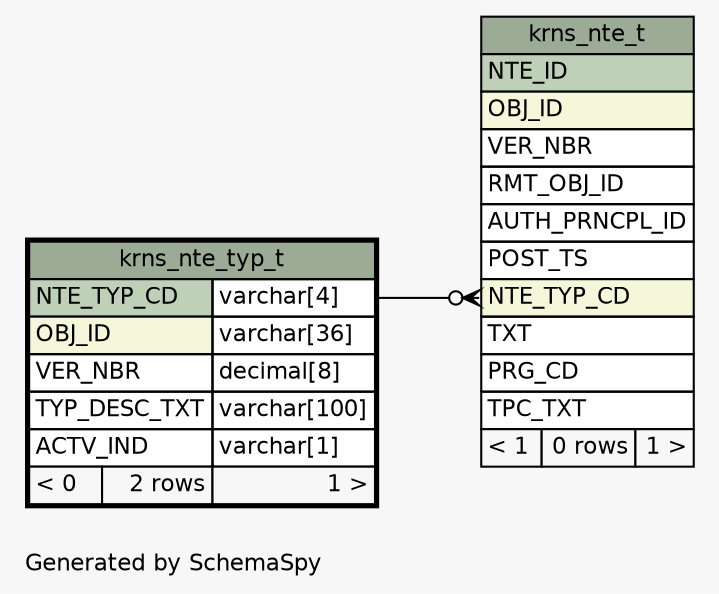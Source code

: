 // dot 2.28.0 on Mac OS X 10.7.2
// SchemaSpy rev 590
digraph "oneDegreeRelationshipsDiagram" {
  graph [
    rankdir="RL"
    bgcolor="#f7f7f7"
    label="\nGenerated by SchemaSpy"
    labeljust="l"
    nodesep="0.18"
    ranksep="0.46"
    fontname="Helvetica"
    fontsize="11"
  ];
  node [
    fontname="Helvetica"
    fontsize="11"
    shape="plaintext"
  ];
  edge [
    arrowsize="0.8"
  ];
  "krns_nte_t":"NTE_TYP_CD":w -> "krns_nte_typ_t":"NTE_TYP_CD.type":e [arrowhead=none dir=back arrowtail=crowodot];
  "krns_nte_t" [
    label=<
    <TABLE BORDER="0" CELLBORDER="1" CELLSPACING="0" BGCOLOR="#ffffff">
      <TR><TD COLSPAN="3" BGCOLOR="#9bab96" ALIGN="CENTER">krns_nte_t</TD></TR>
      <TR><TD PORT="NTE_ID" COLSPAN="3" BGCOLOR="#bed1b8" ALIGN="LEFT">NTE_ID</TD></TR>
      <TR><TD PORT="OBJ_ID" COLSPAN="3" BGCOLOR="#f4f7da" ALIGN="LEFT">OBJ_ID</TD></TR>
      <TR><TD PORT="VER_NBR" COLSPAN="3" ALIGN="LEFT">VER_NBR</TD></TR>
      <TR><TD PORT="RMT_OBJ_ID" COLSPAN="3" ALIGN="LEFT">RMT_OBJ_ID</TD></TR>
      <TR><TD PORT="AUTH_PRNCPL_ID" COLSPAN="3" ALIGN="LEFT">AUTH_PRNCPL_ID</TD></TR>
      <TR><TD PORT="POST_TS" COLSPAN="3" ALIGN="LEFT">POST_TS</TD></TR>
      <TR><TD PORT="NTE_TYP_CD" COLSPAN="3" BGCOLOR="#f4f7da" ALIGN="LEFT">NTE_TYP_CD</TD></TR>
      <TR><TD PORT="TXT" COLSPAN="3" ALIGN="LEFT">TXT</TD></TR>
      <TR><TD PORT="PRG_CD" COLSPAN="3" ALIGN="LEFT">PRG_CD</TD></TR>
      <TR><TD PORT="TPC_TXT" COLSPAN="3" ALIGN="LEFT">TPC_TXT</TD></TR>
      <TR><TD ALIGN="LEFT" BGCOLOR="#f7f7f7">&lt; 1</TD><TD ALIGN="RIGHT" BGCOLOR="#f7f7f7">0 rows</TD><TD ALIGN="RIGHT" BGCOLOR="#f7f7f7">1 &gt;</TD></TR>
    </TABLE>>
    URL="krns_nte_t.html"
    tooltip="krns_nte_t"
  ];
  "krns_nte_typ_t" [
    label=<
    <TABLE BORDER="2" CELLBORDER="1" CELLSPACING="0" BGCOLOR="#ffffff">
      <TR><TD COLSPAN="3" BGCOLOR="#9bab96" ALIGN="CENTER">krns_nte_typ_t</TD></TR>
      <TR><TD PORT="NTE_TYP_CD" COLSPAN="2" BGCOLOR="#bed1b8" ALIGN="LEFT">NTE_TYP_CD</TD><TD PORT="NTE_TYP_CD.type" ALIGN="LEFT">varchar[4]</TD></TR>
      <TR><TD PORT="OBJ_ID" COLSPAN="2" BGCOLOR="#f4f7da" ALIGN="LEFT">OBJ_ID</TD><TD PORT="OBJ_ID.type" ALIGN="LEFT">varchar[36]</TD></TR>
      <TR><TD PORT="VER_NBR" COLSPAN="2" ALIGN="LEFT">VER_NBR</TD><TD PORT="VER_NBR.type" ALIGN="LEFT">decimal[8]</TD></TR>
      <TR><TD PORT="TYP_DESC_TXT" COLSPAN="2" ALIGN="LEFT">TYP_DESC_TXT</TD><TD PORT="TYP_DESC_TXT.type" ALIGN="LEFT">varchar[100]</TD></TR>
      <TR><TD PORT="ACTV_IND" COLSPAN="2" ALIGN="LEFT">ACTV_IND</TD><TD PORT="ACTV_IND.type" ALIGN="LEFT">varchar[1]</TD></TR>
      <TR><TD ALIGN="LEFT" BGCOLOR="#f7f7f7">&lt; 0</TD><TD ALIGN="RIGHT" BGCOLOR="#f7f7f7">2 rows</TD><TD ALIGN="RIGHT" BGCOLOR="#f7f7f7">1 &gt;</TD></TR>
    </TABLE>>
    URL="krns_nte_typ_t.html"
    tooltip="krns_nte_typ_t"
  ];
}
